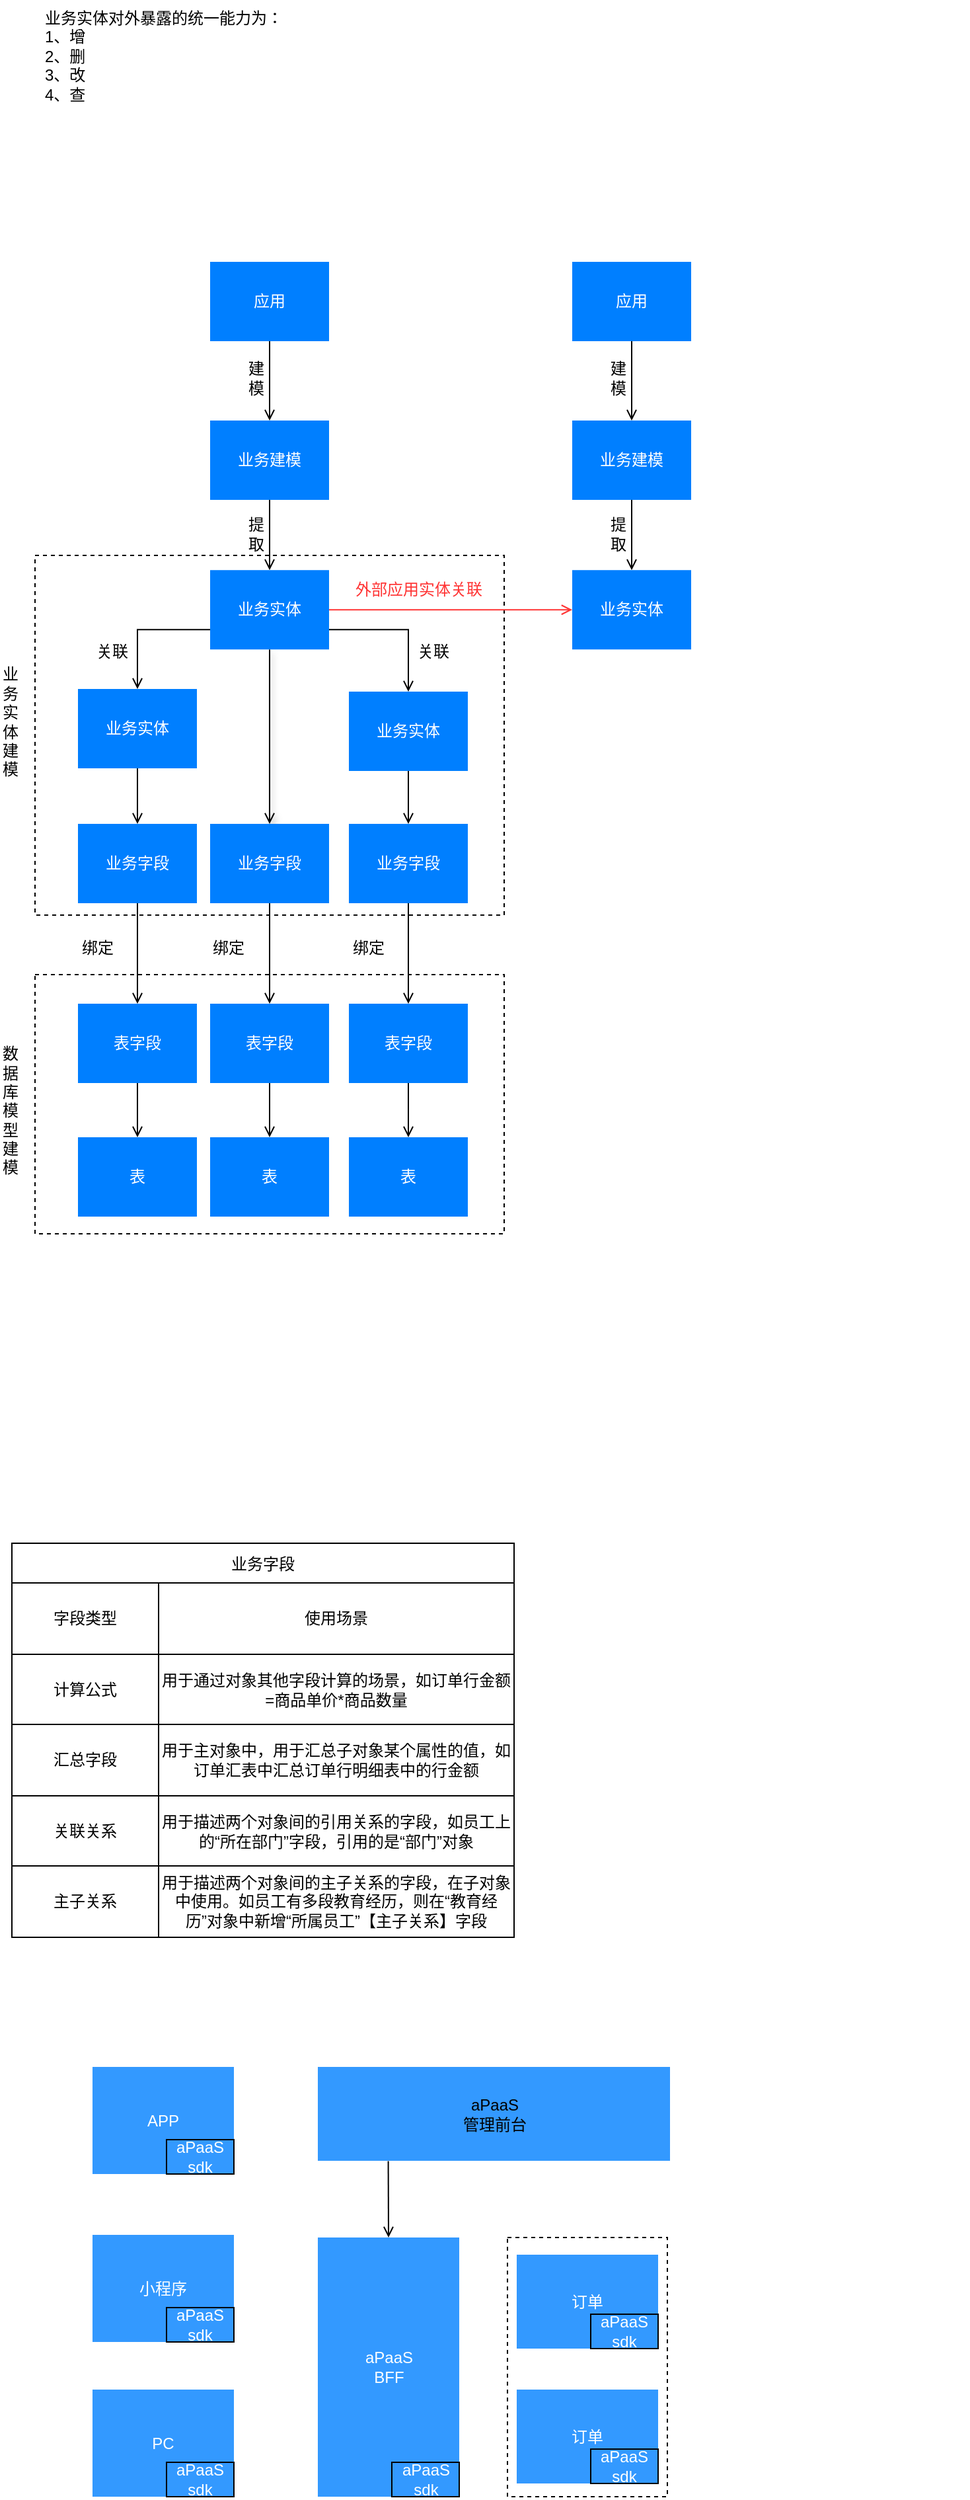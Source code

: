 <mxfile version="20.2.3" type="github">
  <diagram id="jyd061q0N29AtwrCHNUj" name="业务建模">
    <mxGraphModel dx="-21" dy="419" grid="0" gridSize="10" guides="1" tooltips="1" connect="1" arrows="1" fold="1" page="1" pageScale="1" pageWidth="827" pageHeight="1169" math="0" shadow="0">
      <root>
        <mxCell id="0" />
        <mxCell id="1" parent="0" />
        <mxCell id="Q6h7FlRFn7NbS-6PQY-o-33" value="" style="rounded=0;whiteSpace=wrap;html=1;fontColor=#FFFFFF;strokeColor=default;fillColor=#FFFFFF;dashed=1;" vertex="1" parent="1">
          <mxGeometry x="1221" y="1709" width="121" height="196" as="geometry" />
        </mxCell>
        <mxCell id="Q6h7FlRFn7NbS-6PQY-o-3" value="" style="rounded=0;whiteSpace=wrap;html=1;dashed=1;" vertex="1" parent="1">
          <mxGeometry x="863.5" y="437" width="355" height="272" as="geometry" />
        </mxCell>
        <mxCell id="Q6h7FlRFn7NbS-6PQY-o-1" value="" style="rounded=0;whiteSpace=wrap;html=1;dashed=1;" vertex="1" parent="1">
          <mxGeometry x="863.5" y="754" width="355" height="196" as="geometry" />
        </mxCell>
        <mxCell id="0eqRUm81GAXf0bMq9a5D-3" style="edgeStyle=orthogonalEdgeStyle;rounded=0;orthogonalLoop=1;jettySize=auto;html=1;exitX=0.5;exitY=1;exitDx=0;exitDy=0;endArrow=open;endFill=0;" parent="1" source="0eqRUm81GAXf0bMq9a5D-1" target="0eqRUm81GAXf0bMq9a5D-2" edge="1">
          <mxGeometry relative="1" as="geometry" />
        </mxCell>
        <mxCell id="0eqRUm81GAXf0bMq9a5D-1" value="&lt;font color=&quot;#ffffff&quot;&gt;业务建模&lt;/font&gt;" style="rounded=0;whiteSpace=wrap;html=1;fillColor=#007FFF;strokeColor=none;" parent="1" vertex="1">
          <mxGeometry x="996" y="335" width="90" height="60" as="geometry" />
        </mxCell>
        <mxCell id="wdmTi_9Xw0bsXk3dd9Mw-13" style="edgeStyle=orthogonalEdgeStyle;rounded=0;orthogonalLoop=1;jettySize=auto;html=1;fontSize=20;endArrow=open;endFill=0;exitX=0;exitY=0.75;exitDx=0;exitDy=0;" parent="1" source="0eqRUm81GAXf0bMq9a5D-2" target="wdmTi_9Xw0bsXk3dd9Mw-12" edge="1">
          <mxGeometry relative="1" as="geometry" />
        </mxCell>
        <mxCell id="wdmTi_9Xw0bsXk3dd9Mw-16" style="edgeStyle=orthogonalEdgeStyle;rounded=0;orthogonalLoop=1;jettySize=auto;html=1;exitX=1;exitY=0.5;exitDx=0;exitDy=0;fontSize=12;endArrow=open;endFill=0;fontColor=#FF3333;strokeColor=#FF3333;" parent="1" source="0eqRUm81GAXf0bMq9a5D-2" target="wdmTi_9Xw0bsXk3dd9Mw-5" edge="1">
          <mxGeometry relative="1" as="geometry" />
        </mxCell>
        <mxCell id="wdmTi_9Xw0bsXk3dd9Mw-17" style="edgeStyle=orthogonalEdgeStyle;rounded=0;orthogonalLoop=1;jettySize=auto;html=1;exitX=1;exitY=0.75;exitDx=0;exitDy=0;entryX=0.5;entryY=0;entryDx=0;entryDy=0;fontSize=12;endArrow=open;endFill=0;" parent="1" source="0eqRUm81GAXf0bMq9a5D-2" target="wdmTi_9Xw0bsXk3dd9Mw-15" edge="1">
          <mxGeometry relative="1" as="geometry" />
        </mxCell>
        <mxCell id="wdmTi_9Xw0bsXk3dd9Mw-28" style="edgeStyle=orthogonalEdgeStyle;rounded=0;orthogonalLoop=1;jettySize=auto;html=1;exitX=0.5;exitY=1;exitDx=0;exitDy=0;shadow=1;fontSize=12;fontColor=#FF3333;endArrow=open;endFill=0;strokeColor=#000000;" parent="1" source="0eqRUm81GAXf0bMq9a5D-2" target="wdmTi_9Xw0bsXk3dd9Mw-22" edge="1">
          <mxGeometry relative="1" as="geometry" />
        </mxCell>
        <mxCell id="0eqRUm81GAXf0bMq9a5D-2" value="&lt;font color=&quot;#ffffff&quot;&gt;业务实体&lt;/font&gt;" style="rounded=0;whiteSpace=wrap;html=1;fillColor=#007FFF;strokeColor=none;" parent="1" vertex="1">
          <mxGeometry x="996" y="448.12" width="90" height="60" as="geometry" />
        </mxCell>
        <mxCell id="0eqRUm81GAXf0bMq9a5D-4" value="提取" style="text;html=1;strokeColor=none;fillColor=none;align=center;verticalAlign=middle;whiteSpace=wrap;rounded=0;" parent="1" vertex="1">
          <mxGeometry x="1022" y="395" width="18" height="51" as="geometry" />
        </mxCell>
        <mxCell id="0eqRUm81GAXf0bMq9a5D-8" style="edgeStyle=orthogonalEdgeStyle;rounded=0;orthogonalLoop=1;jettySize=auto;html=1;entryX=0.5;entryY=0;entryDx=0;entryDy=0;endArrow=open;endFill=0;" parent="1" source="0eqRUm81GAXf0bMq9a5D-7" target="0eqRUm81GAXf0bMq9a5D-1" edge="1">
          <mxGeometry relative="1" as="geometry" />
        </mxCell>
        <mxCell id="0eqRUm81GAXf0bMq9a5D-7" value="&lt;font color=&quot;#ffffff&quot;&gt;应用&lt;/font&gt;" style="rounded=0;whiteSpace=wrap;html=1;fillColor=#007FFF;strokeColor=none;" parent="1" vertex="1">
          <mxGeometry x="996" y="215" width="90" height="60" as="geometry" />
        </mxCell>
        <mxCell id="0eqRUm81GAXf0bMq9a5D-9" value="建模" style="text;html=1;strokeColor=none;fillColor=none;align=center;verticalAlign=middle;whiteSpace=wrap;rounded=0;" parent="1" vertex="1">
          <mxGeometry x="1022" y="277" width="18" height="51" as="geometry" />
        </mxCell>
        <mxCell id="wdmTi_9Xw0bsXk3dd9Mw-2" style="edgeStyle=orthogonalEdgeStyle;rounded=0;orthogonalLoop=1;jettySize=auto;html=1;exitX=0.5;exitY=1;exitDx=0;exitDy=0;endArrow=open;endFill=0;" parent="1" source="wdmTi_9Xw0bsXk3dd9Mw-3" target="wdmTi_9Xw0bsXk3dd9Mw-5" edge="1">
          <mxGeometry relative="1" as="geometry" />
        </mxCell>
        <mxCell id="wdmTi_9Xw0bsXk3dd9Mw-3" value="&lt;font color=&quot;#ffffff&quot;&gt;业务建模&lt;/font&gt;" style="rounded=0;whiteSpace=wrap;html=1;fillColor=#007FFF;strokeColor=none;" parent="1" vertex="1">
          <mxGeometry x="1270" y="335" width="90" height="60" as="geometry" />
        </mxCell>
        <mxCell id="wdmTi_9Xw0bsXk3dd9Mw-5" value="&lt;font color=&quot;#ffffff&quot;&gt;业务实体&lt;/font&gt;" style="rounded=0;whiteSpace=wrap;html=1;fillColor=#007FFF;strokeColor=none;" parent="1" vertex="1">
          <mxGeometry x="1270" y="448.12" width="90" height="60" as="geometry" />
        </mxCell>
        <mxCell id="wdmTi_9Xw0bsXk3dd9Mw-6" value="提取" style="text;html=1;strokeColor=none;fillColor=none;align=center;verticalAlign=middle;whiteSpace=wrap;rounded=0;" parent="1" vertex="1">
          <mxGeometry x="1296" y="395" width="18" height="51" as="geometry" />
        </mxCell>
        <mxCell id="wdmTi_9Xw0bsXk3dd9Mw-8" style="edgeStyle=orthogonalEdgeStyle;rounded=0;orthogonalLoop=1;jettySize=auto;html=1;entryX=0.5;entryY=0;entryDx=0;entryDy=0;endArrow=open;endFill=0;" parent="1" source="wdmTi_9Xw0bsXk3dd9Mw-9" target="wdmTi_9Xw0bsXk3dd9Mw-3" edge="1">
          <mxGeometry relative="1" as="geometry" />
        </mxCell>
        <mxCell id="wdmTi_9Xw0bsXk3dd9Mw-9" value="&lt;font color=&quot;#ffffff&quot;&gt;应用&lt;/font&gt;" style="rounded=0;whiteSpace=wrap;html=1;fillColor=#007FFF;strokeColor=none;" parent="1" vertex="1">
          <mxGeometry x="1270" y="215" width="90" height="60" as="geometry" />
        </mxCell>
        <mxCell id="wdmTi_9Xw0bsXk3dd9Mw-10" value="建模" style="text;html=1;strokeColor=none;fillColor=none;align=center;verticalAlign=middle;whiteSpace=wrap;rounded=0;" parent="1" vertex="1">
          <mxGeometry x="1296" y="277" width="18" height="51" as="geometry" />
        </mxCell>
        <mxCell id="wdmTi_9Xw0bsXk3dd9Mw-27" style="edgeStyle=orthogonalEdgeStyle;rounded=0;orthogonalLoop=1;jettySize=auto;html=1;exitX=0.5;exitY=1;exitDx=0;exitDy=0;shadow=0;fontSize=12;fontColor=#FF3333;endArrow=open;endFill=0;strokeColor=#000000;" parent="1" source="wdmTi_9Xw0bsXk3dd9Mw-12" target="wdmTi_9Xw0bsXk3dd9Mw-21" edge="1">
          <mxGeometry relative="1" as="geometry" />
        </mxCell>
        <mxCell id="wdmTi_9Xw0bsXk3dd9Mw-12" value="&lt;font color=&quot;#ffffff&quot;&gt;业务实体&lt;/font&gt;" style="rounded=0;whiteSpace=wrap;html=1;fillColor=#007FFF;strokeColor=none;" parent="1" vertex="1">
          <mxGeometry x="896" y="538" width="90" height="60" as="geometry" />
        </mxCell>
        <mxCell id="wdmTi_9Xw0bsXk3dd9Mw-14" value="关联" style="text;html=1;strokeColor=none;fillColor=none;align=center;verticalAlign=middle;whiteSpace=wrap;rounded=0;fontSize=12;" parent="1" vertex="1">
          <mxGeometry x="903" y="495" width="38" height="30" as="geometry" />
        </mxCell>
        <mxCell id="wdmTi_9Xw0bsXk3dd9Mw-29" style="edgeStyle=orthogonalEdgeStyle;rounded=0;orthogonalLoop=1;jettySize=auto;html=1;exitX=0.5;exitY=1;exitDx=0;exitDy=0;shadow=0;fontSize=12;fontColor=#FF3333;endArrow=open;endFill=0;strokeColor=#000000;" parent="1" source="wdmTi_9Xw0bsXk3dd9Mw-15" target="wdmTi_9Xw0bsXk3dd9Mw-23" edge="1">
          <mxGeometry relative="1" as="geometry" />
        </mxCell>
        <mxCell id="wdmTi_9Xw0bsXk3dd9Mw-15" value="&lt;font color=&quot;#ffffff&quot;&gt;业务实体&lt;/font&gt;" style="rounded=0;whiteSpace=wrap;html=1;fillColor=#007FFF;strokeColor=none;" parent="1" vertex="1">
          <mxGeometry x="1101" y="540" width="90" height="60" as="geometry" />
        </mxCell>
        <mxCell id="wdmTi_9Xw0bsXk3dd9Mw-18" value="关联" style="text;html=1;strokeColor=none;fillColor=none;align=center;verticalAlign=middle;whiteSpace=wrap;rounded=0;fontSize=12;" parent="1" vertex="1">
          <mxGeometry x="1146" y="495" width="38" height="30" as="geometry" />
        </mxCell>
        <mxCell id="wdmTi_9Xw0bsXk3dd9Mw-19" value="业务实体对外暴露的统一能力为：&lt;br&gt;1、增&lt;br&gt;2、删&lt;br&gt;3、改&lt;br&gt;4、查" style="text;html=1;strokeColor=none;fillColor=none;align=left;verticalAlign=top;whiteSpace=wrap;rounded=0;fontSize=12;horizontal=1;" parent="1" vertex="1">
          <mxGeometry x="869" y="17" width="701" height="82" as="geometry" />
        </mxCell>
        <mxCell id="wdmTi_9Xw0bsXk3dd9Mw-35" style="edgeStyle=orthogonalEdgeStyle;rounded=0;orthogonalLoop=1;jettySize=auto;html=1;shadow=0;fontSize=12;fontColor=#FF3333;endArrow=open;endFill=0;strokeColor=#000000;" parent="1" source="wdmTi_9Xw0bsXk3dd9Mw-21" target="wdmTi_9Xw0bsXk3dd9Mw-31" edge="1">
          <mxGeometry relative="1" as="geometry" />
        </mxCell>
        <mxCell id="wdmTi_9Xw0bsXk3dd9Mw-21" value="&lt;font color=&quot;#ffffff&quot;&gt;业务字段&lt;/font&gt;" style="rounded=0;whiteSpace=wrap;html=1;fillColor=#007FFF;strokeColor=none;" parent="1" vertex="1">
          <mxGeometry x="896" y="640" width="90" height="60" as="geometry" />
        </mxCell>
        <mxCell id="wdmTi_9Xw0bsXk3dd9Mw-34" style="edgeStyle=orthogonalEdgeStyle;rounded=0;orthogonalLoop=1;jettySize=auto;html=1;exitX=0.5;exitY=1;exitDx=0;exitDy=0;shadow=0;fontSize=12;fontColor=#FF3333;endArrow=open;endFill=0;strokeColor=#000000;" parent="1" source="wdmTi_9Xw0bsXk3dd9Mw-22" target="wdmTi_9Xw0bsXk3dd9Mw-30" edge="1">
          <mxGeometry relative="1" as="geometry" />
        </mxCell>
        <mxCell id="wdmTi_9Xw0bsXk3dd9Mw-22" value="&lt;font color=&quot;#ffffff&quot;&gt;业务字段&lt;/font&gt;" style="rounded=0;whiteSpace=wrap;html=1;fillColor=#007FFF;strokeColor=none;" parent="1" vertex="1">
          <mxGeometry x="996" y="640" width="90" height="60" as="geometry" />
        </mxCell>
        <mxCell id="wdmTi_9Xw0bsXk3dd9Mw-33" style="edgeStyle=orthogonalEdgeStyle;rounded=0;orthogonalLoop=1;jettySize=auto;html=1;exitX=0.5;exitY=1;exitDx=0;exitDy=0;shadow=0;fontSize=12;fontColor=#FF3333;endArrow=open;endFill=0;strokeColor=#000000;" parent="1" source="wdmTi_9Xw0bsXk3dd9Mw-23" target="wdmTi_9Xw0bsXk3dd9Mw-32" edge="1">
          <mxGeometry relative="1" as="geometry" />
        </mxCell>
        <mxCell id="wdmTi_9Xw0bsXk3dd9Mw-23" value="&lt;font color=&quot;#ffffff&quot;&gt;业务字段&lt;/font&gt;" style="rounded=0;whiteSpace=wrap;html=1;fillColor=#007FFF;strokeColor=none;" parent="1" vertex="1">
          <mxGeometry x="1101" y="640" width="90" height="60" as="geometry" />
        </mxCell>
        <mxCell id="wdmTi_9Xw0bsXk3dd9Mw-40" style="edgeStyle=orthogonalEdgeStyle;rounded=0;orthogonalLoop=1;jettySize=auto;html=1;exitX=0.5;exitY=1;exitDx=0;exitDy=0;entryX=0.5;entryY=0;entryDx=0;entryDy=0;shadow=0;fontSize=12;fontColor=#FF3333;endArrow=open;endFill=0;strokeColor=#000000;" parent="1" source="wdmTi_9Xw0bsXk3dd9Mw-30" target="wdmTi_9Xw0bsXk3dd9Mw-38" edge="1">
          <mxGeometry relative="1" as="geometry" />
        </mxCell>
        <mxCell id="wdmTi_9Xw0bsXk3dd9Mw-30" value="&lt;font color=&quot;#ffffff&quot;&gt;表字段&lt;/font&gt;" style="rounded=0;whiteSpace=wrap;html=1;fillColor=#007FFF;strokeColor=none;" parent="1" vertex="1">
          <mxGeometry x="996" y="776" width="90" height="60" as="geometry" />
        </mxCell>
        <mxCell id="wdmTi_9Xw0bsXk3dd9Mw-37" style="edgeStyle=orthogonalEdgeStyle;rounded=0;orthogonalLoop=1;jettySize=auto;html=1;exitX=0.5;exitY=1;exitDx=0;exitDy=0;shadow=0;fontSize=12;fontColor=#FF3333;endArrow=open;endFill=0;strokeColor=#000000;" parent="1" source="wdmTi_9Xw0bsXk3dd9Mw-31" target="wdmTi_9Xw0bsXk3dd9Mw-36" edge="1">
          <mxGeometry relative="1" as="geometry" />
        </mxCell>
        <mxCell id="wdmTi_9Xw0bsXk3dd9Mw-31" value="&lt;font color=&quot;#ffffff&quot;&gt;表字段&lt;/font&gt;" style="rounded=0;whiteSpace=wrap;html=1;fillColor=#007FFF;strokeColor=none;" parent="1" vertex="1">
          <mxGeometry x="896" y="776" width="90" height="60" as="geometry" />
        </mxCell>
        <mxCell id="wdmTi_9Xw0bsXk3dd9Mw-41" style="edgeStyle=orthogonalEdgeStyle;rounded=0;orthogonalLoop=1;jettySize=auto;html=1;exitX=0.5;exitY=1;exitDx=0;exitDy=0;entryX=0.5;entryY=0;entryDx=0;entryDy=0;shadow=0;fontSize=12;fontColor=#FF3333;endArrow=open;endFill=0;strokeColor=#000000;" parent="1" source="wdmTi_9Xw0bsXk3dd9Mw-32" target="wdmTi_9Xw0bsXk3dd9Mw-39" edge="1">
          <mxGeometry relative="1" as="geometry" />
        </mxCell>
        <mxCell id="wdmTi_9Xw0bsXk3dd9Mw-32" value="&lt;font color=&quot;#ffffff&quot;&gt;表字段&lt;/font&gt;" style="rounded=0;whiteSpace=wrap;html=1;fillColor=#007FFF;strokeColor=none;" parent="1" vertex="1">
          <mxGeometry x="1101" y="776" width="90" height="60" as="geometry" />
        </mxCell>
        <mxCell id="wdmTi_9Xw0bsXk3dd9Mw-36" value="&lt;font color=&quot;#ffffff&quot;&gt;表&lt;/font&gt;" style="rounded=0;whiteSpace=wrap;html=1;fillColor=#007FFF;strokeColor=none;" parent="1" vertex="1">
          <mxGeometry x="896" y="877" width="90" height="60" as="geometry" />
        </mxCell>
        <mxCell id="wdmTi_9Xw0bsXk3dd9Mw-38" value="&lt;font color=&quot;#ffffff&quot;&gt;表&lt;/font&gt;" style="rounded=0;whiteSpace=wrap;html=1;fillColor=#007FFF;strokeColor=none;" parent="1" vertex="1">
          <mxGeometry x="996" y="877" width="90" height="60" as="geometry" />
        </mxCell>
        <mxCell id="wdmTi_9Xw0bsXk3dd9Mw-39" value="&lt;font color=&quot;#ffffff&quot;&gt;表&lt;/font&gt;" style="rounded=0;whiteSpace=wrap;html=1;fillColor=#007FFF;strokeColor=none;" parent="1" vertex="1">
          <mxGeometry x="1101" y="877" width="90" height="60" as="geometry" />
        </mxCell>
        <mxCell id="wdmTi_9Xw0bsXk3dd9Mw-43" value="外部应用实体关联" style="text;html=1;strokeColor=none;fillColor=none;align=center;verticalAlign=middle;whiteSpace=wrap;rounded=0;fontSize=12;fontColor=#FF3333;" parent="1" vertex="1">
          <mxGeometry x="1104" y="448.12" width="100" height="30" as="geometry" />
        </mxCell>
        <mxCell id="Q6h7FlRFn7NbS-6PQY-o-2" value="数据库模型建模" style="text;html=1;strokeColor=none;fillColor=none;align=center;verticalAlign=middle;whiteSpace=wrap;rounded=0;dashed=1;" vertex="1" parent="1">
          <mxGeometry x="837" y="802" width="16" height="109" as="geometry" />
        </mxCell>
        <mxCell id="Q6h7FlRFn7NbS-6PQY-o-4" value="业务实体建模" style="text;html=1;strokeColor=none;fillColor=none;align=center;verticalAlign=middle;whiteSpace=wrap;rounded=0;dashed=1;" vertex="1" parent="1">
          <mxGeometry x="837" y="508.12" width="16" height="109" as="geometry" />
        </mxCell>
        <mxCell id="Q6h7FlRFn7NbS-6PQY-o-5" value="绑定" style="text;html=1;strokeColor=none;fillColor=none;align=center;verticalAlign=middle;whiteSpace=wrap;rounded=0;dashed=1;" vertex="1" parent="1">
          <mxGeometry x="881" y="719" width="60" height="30" as="geometry" />
        </mxCell>
        <mxCell id="Q6h7FlRFn7NbS-6PQY-o-6" value="绑定" style="text;html=1;strokeColor=none;fillColor=none;align=center;verticalAlign=middle;whiteSpace=wrap;rounded=0;dashed=1;" vertex="1" parent="1">
          <mxGeometry x="980" y="719" width="60" height="30" as="geometry" />
        </mxCell>
        <mxCell id="Q6h7FlRFn7NbS-6PQY-o-7" value="绑定" style="text;html=1;strokeColor=none;fillColor=none;align=center;verticalAlign=middle;whiteSpace=wrap;rounded=0;dashed=1;" vertex="1" parent="1">
          <mxGeometry x="1086" y="719" width="60" height="30" as="geometry" />
        </mxCell>
        <mxCell id="Q6h7FlRFn7NbS-6PQY-o-8" value="业务字段" style="shape=table;startSize=30;container=1;collapsible=0;childLayout=tableLayout;fontStyle=0;align=center;strokeColor=default;" vertex="1" parent="1">
          <mxGeometry x="846" y="1184" width="380" height="298" as="geometry" />
        </mxCell>
        <mxCell id="Q6h7FlRFn7NbS-6PQY-o-9" value="" style="shape=tableRow;horizontal=0;startSize=0;swimlaneHead=0;swimlaneBody=0;top=0;left=0;bottom=0;right=0;collapsible=0;dropTarget=0;fillColor=none;points=[[0,0.5],[1,0.5]];portConstraint=eastwest;dashed=1;strokeColor=default;" vertex="1" parent="Q6h7FlRFn7NbS-6PQY-o-8">
          <mxGeometry y="30" width="380" height="54" as="geometry" />
        </mxCell>
        <mxCell id="Q6h7FlRFn7NbS-6PQY-o-10" value="字段类型" style="shape=partialRectangle;html=1;whiteSpace=wrap;connectable=0;fillColor=none;top=0;left=0;bottom=0;right=0;overflow=hidden;dashed=1;strokeColor=default;" vertex="1" parent="Q6h7FlRFn7NbS-6PQY-o-9">
          <mxGeometry width="111" height="54" as="geometry">
            <mxRectangle width="111" height="54" as="alternateBounds" />
          </mxGeometry>
        </mxCell>
        <mxCell id="Q6h7FlRFn7NbS-6PQY-o-11" value="使用场景" style="shape=partialRectangle;html=1;whiteSpace=wrap;connectable=0;fillColor=none;top=0;left=0;bottom=0;right=0;overflow=hidden;dashed=1;strokeColor=default;" vertex="1" parent="Q6h7FlRFn7NbS-6PQY-o-9">
          <mxGeometry x="111" width="269" height="54" as="geometry">
            <mxRectangle width="269" height="54" as="alternateBounds" />
          </mxGeometry>
        </mxCell>
        <mxCell id="Q6h7FlRFn7NbS-6PQY-o-13" value="" style="shape=tableRow;horizontal=0;startSize=0;swimlaneHead=0;swimlaneBody=0;top=0;left=0;bottom=0;right=0;collapsible=0;dropTarget=0;fillColor=none;points=[[0,0.5],[1,0.5]];portConstraint=eastwest;dashed=1;strokeColor=default;" vertex="1" parent="Q6h7FlRFn7NbS-6PQY-o-8">
          <mxGeometry y="84" width="380" height="53" as="geometry" />
        </mxCell>
        <mxCell id="Q6h7FlRFn7NbS-6PQY-o-14" value="计算公式" style="shape=partialRectangle;html=1;whiteSpace=wrap;connectable=0;fillColor=none;top=0;left=0;bottom=0;right=0;overflow=hidden;dashed=1;strokeColor=default;" vertex="1" parent="Q6h7FlRFn7NbS-6PQY-o-13">
          <mxGeometry width="111" height="53" as="geometry">
            <mxRectangle width="111" height="53" as="alternateBounds" />
          </mxGeometry>
        </mxCell>
        <mxCell id="Q6h7FlRFn7NbS-6PQY-o-15" value="用于通过对象其他字段计算的场景，如订单行金额=商品单价*商品数量" style="shape=partialRectangle;html=1;whiteSpace=wrap;connectable=0;fillColor=none;top=0;left=0;bottom=0;right=0;overflow=hidden;dashed=1;strokeColor=default;" vertex="1" parent="Q6h7FlRFn7NbS-6PQY-o-13">
          <mxGeometry x="111" width="269" height="53" as="geometry">
            <mxRectangle width="269" height="53" as="alternateBounds" />
          </mxGeometry>
        </mxCell>
        <mxCell id="Q6h7FlRFn7NbS-6PQY-o-17" value="" style="shape=tableRow;horizontal=0;startSize=0;swimlaneHead=0;swimlaneBody=0;top=0;left=0;bottom=0;right=0;collapsible=0;dropTarget=0;fillColor=none;points=[[0,0.5],[1,0.5]];portConstraint=eastwest;dashed=1;strokeColor=default;" vertex="1" parent="Q6h7FlRFn7NbS-6PQY-o-8">
          <mxGeometry y="137" width="380" height="54" as="geometry" />
        </mxCell>
        <mxCell id="Q6h7FlRFn7NbS-6PQY-o-18" value="汇总字段" style="shape=partialRectangle;html=1;whiteSpace=wrap;connectable=0;fillColor=none;top=0;left=0;bottom=0;right=0;overflow=hidden;dashed=1;strokeColor=default;" vertex="1" parent="Q6h7FlRFn7NbS-6PQY-o-17">
          <mxGeometry width="111" height="54" as="geometry">
            <mxRectangle width="111" height="54" as="alternateBounds" />
          </mxGeometry>
        </mxCell>
        <mxCell id="Q6h7FlRFn7NbS-6PQY-o-19" value="用于主对象中，用于汇总子对象某个属性的值，如订单汇表中汇总订单行明细表中的行金额" style="shape=partialRectangle;html=1;whiteSpace=wrap;connectable=0;fillColor=none;top=0;left=0;bottom=0;right=0;overflow=hidden;dashed=1;strokeColor=default;" vertex="1" parent="Q6h7FlRFn7NbS-6PQY-o-17">
          <mxGeometry x="111" width="269" height="54" as="geometry">
            <mxRectangle width="269" height="54" as="alternateBounds" />
          </mxGeometry>
        </mxCell>
        <mxCell id="Q6h7FlRFn7NbS-6PQY-o-21" value="" style="shape=tableRow;horizontal=0;startSize=0;swimlaneHead=0;swimlaneBody=0;top=0;left=0;bottom=0;right=0;collapsible=0;dropTarget=0;fillColor=none;points=[[0,0.5],[1,0.5]];portConstraint=eastwest;dashed=1;strokeColor=default;" vertex="1" parent="Q6h7FlRFn7NbS-6PQY-o-8">
          <mxGeometry y="191" width="380" height="53" as="geometry" />
        </mxCell>
        <mxCell id="Q6h7FlRFn7NbS-6PQY-o-22" value="关联关系" style="shape=partialRectangle;html=1;whiteSpace=wrap;connectable=0;fillColor=none;top=0;left=0;bottom=0;right=0;overflow=hidden;dashed=1;strokeColor=default;" vertex="1" parent="Q6h7FlRFn7NbS-6PQY-o-21">
          <mxGeometry width="111" height="53" as="geometry">
            <mxRectangle width="111" height="53" as="alternateBounds" />
          </mxGeometry>
        </mxCell>
        <mxCell id="Q6h7FlRFn7NbS-6PQY-o-23" value="用于描述两个对象间的引用关系的字段，如员工上的“所在部门”字段，引用的是“部门”对象" style="shape=partialRectangle;html=1;whiteSpace=wrap;connectable=0;fillColor=none;top=0;left=0;bottom=0;right=0;overflow=hidden;dashed=1;strokeColor=default;" vertex="1" parent="Q6h7FlRFn7NbS-6PQY-o-21">
          <mxGeometry x="111" width="269" height="53" as="geometry">
            <mxRectangle width="269" height="53" as="alternateBounds" />
          </mxGeometry>
        </mxCell>
        <mxCell id="Q6h7FlRFn7NbS-6PQY-o-24" style="shape=tableRow;horizontal=0;startSize=0;swimlaneHead=0;swimlaneBody=0;top=0;left=0;bottom=0;right=0;collapsible=0;dropTarget=0;fillColor=none;points=[[0,0.5],[1,0.5]];portConstraint=eastwest;dashed=1;strokeColor=default;" vertex="1" parent="Q6h7FlRFn7NbS-6PQY-o-8">
          <mxGeometry y="244" width="380" height="54" as="geometry" />
        </mxCell>
        <mxCell id="Q6h7FlRFn7NbS-6PQY-o-25" value="主子关系" style="shape=partialRectangle;html=1;whiteSpace=wrap;connectable=0;fillColor=none;top=0;left=0;bottom=0;right=0;overflow=hidden;dashed=1;strokeColor=default;" vertex="1" parent="Q6h7FlRFn7NbS-6PQY-o-24">
          <mxGeometry width="111" height="54" as="geometry">
            <mxRectangle width="111" height="54" as="alternateBounds" />
          </mxGeometry>
        </mxCell>
        <mxCell id="Q6h7FlRFn7NbS-6PQY-o-26" value="用于描述两个对象间的主子关系的字段，在子对象中使用。如员工有多段教育经历，则在“教育经历”对象中新增“所属员工”【主子关系】字段" style="shape=partialRectangle;html=1;whiteSpace=wrap;connectable=0;fillColor=none;top=0;left=0;bottom=0;right=0;overflow=hidden;dashed=1;strokeColor=default;" vertex="1" parent="Q6h7FlRFn7NbS-6PQY-o-24">
          <mxGeometry x="111" width="269" height="54" as="geometry">
            <mxRectangle width="269" height="54" as="alternateBounds" />
          </mxGeometry>
        </mxCell>
        <mxCell id="Q6h7FlRFn7NbS-6PQY-o-27" value="&lt;font color=&quot;#ffffff&quot;&gt;aPaaS&lt;br&gt;BFF&lt;/font&gt;" style="rounded=0;whiteSpace=wrap;html=1;strokeColor=none;fillColor=#3399FF;" vertex="1" parent="1">
          <mxGeometry x="1077.5" y="1709" width="107" height="196" as="geometry" />
        </mxCell>
        <mxCell id="Q6h7FlRFn7NbS-6PQY-o-28" value="&lt;font color=&quot;#ffffff&quot;&gt;订单&lt;/font&gt;" style="rounded=0;whiteSpace=wrap;html=1;strokeColor=none;fillColor=#3399FF;" vertex="1" parent="1">
          <mxGeometry x="1228" y="1722" width="107" height="71" as="geometry" />
        </mxCell>
        <mxCell id="Q6h7FlRFn7NbS-6PQY-o-31" style="rounded=0;orthogonalLoop=1;jettySize=auto;html=1;entryX=0.5;entryY=0;entryDx=0;entryDy=0;fontColor=#FFFFFF;endArrow=open;endFill=0;exitX=0.2;exitY=1.003;exitDx=0;exitDy=0;exitPerimeter=0;" edge="1" parent="1" source="Q6h7FlRFn7NbS-6PQY-o-30" target="Q6h7FlRFn7NbS-6PQY-o-27">
          <mxGeometry relative="1" as="geometry">
            <mxPoint x="1133" y="1648" as="sourcePoint" />
          </mxGeometry>
        </mxCell>
        <mxCell id="Q6h7FlRFn7NbS-6PQY-o-30" value="aPaaS&lt;br&gt;管理前台" style="rounded=0;whiteSpace=wrap;html=1;strokeColor=none;fillColor=#3399FF;" vertex="1" parent="1">
          <mxGeometry x="1077.5" y="1580" width="266.5" height="71" as="geometry" />
        </mxCell>
        <mxCell id="Q6h7FlRFn7NbS-6PQY-o-34" value="aPaaS&lt;br&gt;sdk" style="rounded=0;whiteSpace=wrap;html=1;fontColor=#FFFFFF;strokeColor=default;fillColor=#3399FF;" vertex="1" parent="1">
          <mxGeometry x="1284" y="1767" width="51" height="26" as="geometry" />
        </mxCell>
        <mxCell id="Q6h7FlRFn7NbS-6PQY-o-36" value="&lt;font color=&quot;#ffffff&quot;&gt;APP&lt;br&gt;&lt;/font&gt;" style="rounded=0;whiteSpace=wrap;html=1;strokeColor=none;fillColor=#3399FF;" vertex="1" parent="1">
          <mxGeometry x="907" y="1580" width="107" height="81" as="geometry" />
        </mxCell>
        <mxCell id="Q6h7FlRFn7NbS-6PQY-o-38" value="&lt;font color=&quot;#ffffff&quot;&gt;小程序&lt;br&gt;&lt;/font&gt;" style="rounded=0;whiteSpace=wrap;html=1;strokeColor=none;fillColor=#3399FF;" vertex="1" parent="1">
          <mxGeometry x="907" y="1707" width="107" height="81" as="geometry" />
        </mxCell>
        <mxCell id="Q6h7FlRFn7NbS-6PQY-o-39" value="&lt;font color=&quot;#ffffff&quot;&gt;PC&lt;br&gt;&lt;/font&gt;" style="rounded=0;whiteSpace=wrap;html=1;strokeColor=none;fillColor=#3399FF;" vertex="1" parent="1">
          <mxGeometry x="907" y="1824" width="107" height="81" as="geometry" />
        </mxCell>
        <mxCell id="Q6h7FlRFn7NbS-6PQY-o-40" value="aPaaS&lt;br&gt;sdk" style="rounded=0;whiteSpace=wrap;html=1;fontColor=#FFFFFF;strokeColor=default;fillColor=#3399FF;" vertex="1" parent="1">
          <mxGeometry x="963" y="1635" width="51" height="26" as="geometry" />
        </mxCell>
        <mxCell id="Q6h7FlRFn7NbS-6PQY-o-41" value="aPaaS&lt;br&gt;sdk" style="rounded=0;whiteSpace=wrap;html=1;fontColor=#FFFFFF;strokeColor=default;fillColor=#3399FF;" vertex="1" parent="1">
          <mxGeometry x="963" y="1762" width="51" height="26" as="geometry" />
        </mxCell>
        <mxCell id="Q6h7FlRFn7NbS-6PQY-o-42" value="aPaaS&lt;br&gt;sdk" style="rounded=0;whiteSpace=wrap;html=1;fontColor=#FFFFFF;strokeColor=default;fillColor=#3399FF;" vertex="1" parent="1">
          <mxGeometry x="963" y="1879" width="51" height="26" as="geometry" />
        </mxCell>
        <mxCell id="Q6h7FlRFn7NbS-6PQY-o-43" value="aPaaS&lt;br&gt;sdk" style="rounded=0;whiteSpace=wrap;html=1;fontColor=#FFFFFF;strokeColor=default;fillColor=#3399FF;" vertex="1" parent="1">
          <mxGeometry x="1133.5" y="1879" width="51" height="26" as="geometry" />
        </mxCell>
        <mxCell id="Q6h7FlRFn7NbS-6PQY-o-44" value="&lt;font color=&quot;#ffffff&quot;&gt;订单&lt;/font&gt;" style="rounded=0;whiteSpace=wrap;html=1;strokeColor=none;fillColor=#3399FF;" vertex="1" parent="1">
          <mxGeometry x="1228" y="1824" width="107" height="71" as="geometry" />
        </mxCell>
        <mxCell id="Q6h7FlRFn7NbS-6PQY-o-45" value="aPaaS&lt;br&gt;sdk" style="rounded=0;whiteSpace=wrap;html=1;fontColor=#FFFFFF;strokeColor=default;fillColor=#3399FF;" vertex="1" parent="1">
          <mxGeometry x="1284" y="1869" width="51" height="26" as="geometry" />
        </mxCell>
      </root>
    </mxGraphModel>
  </diagram>
</mxfile>
